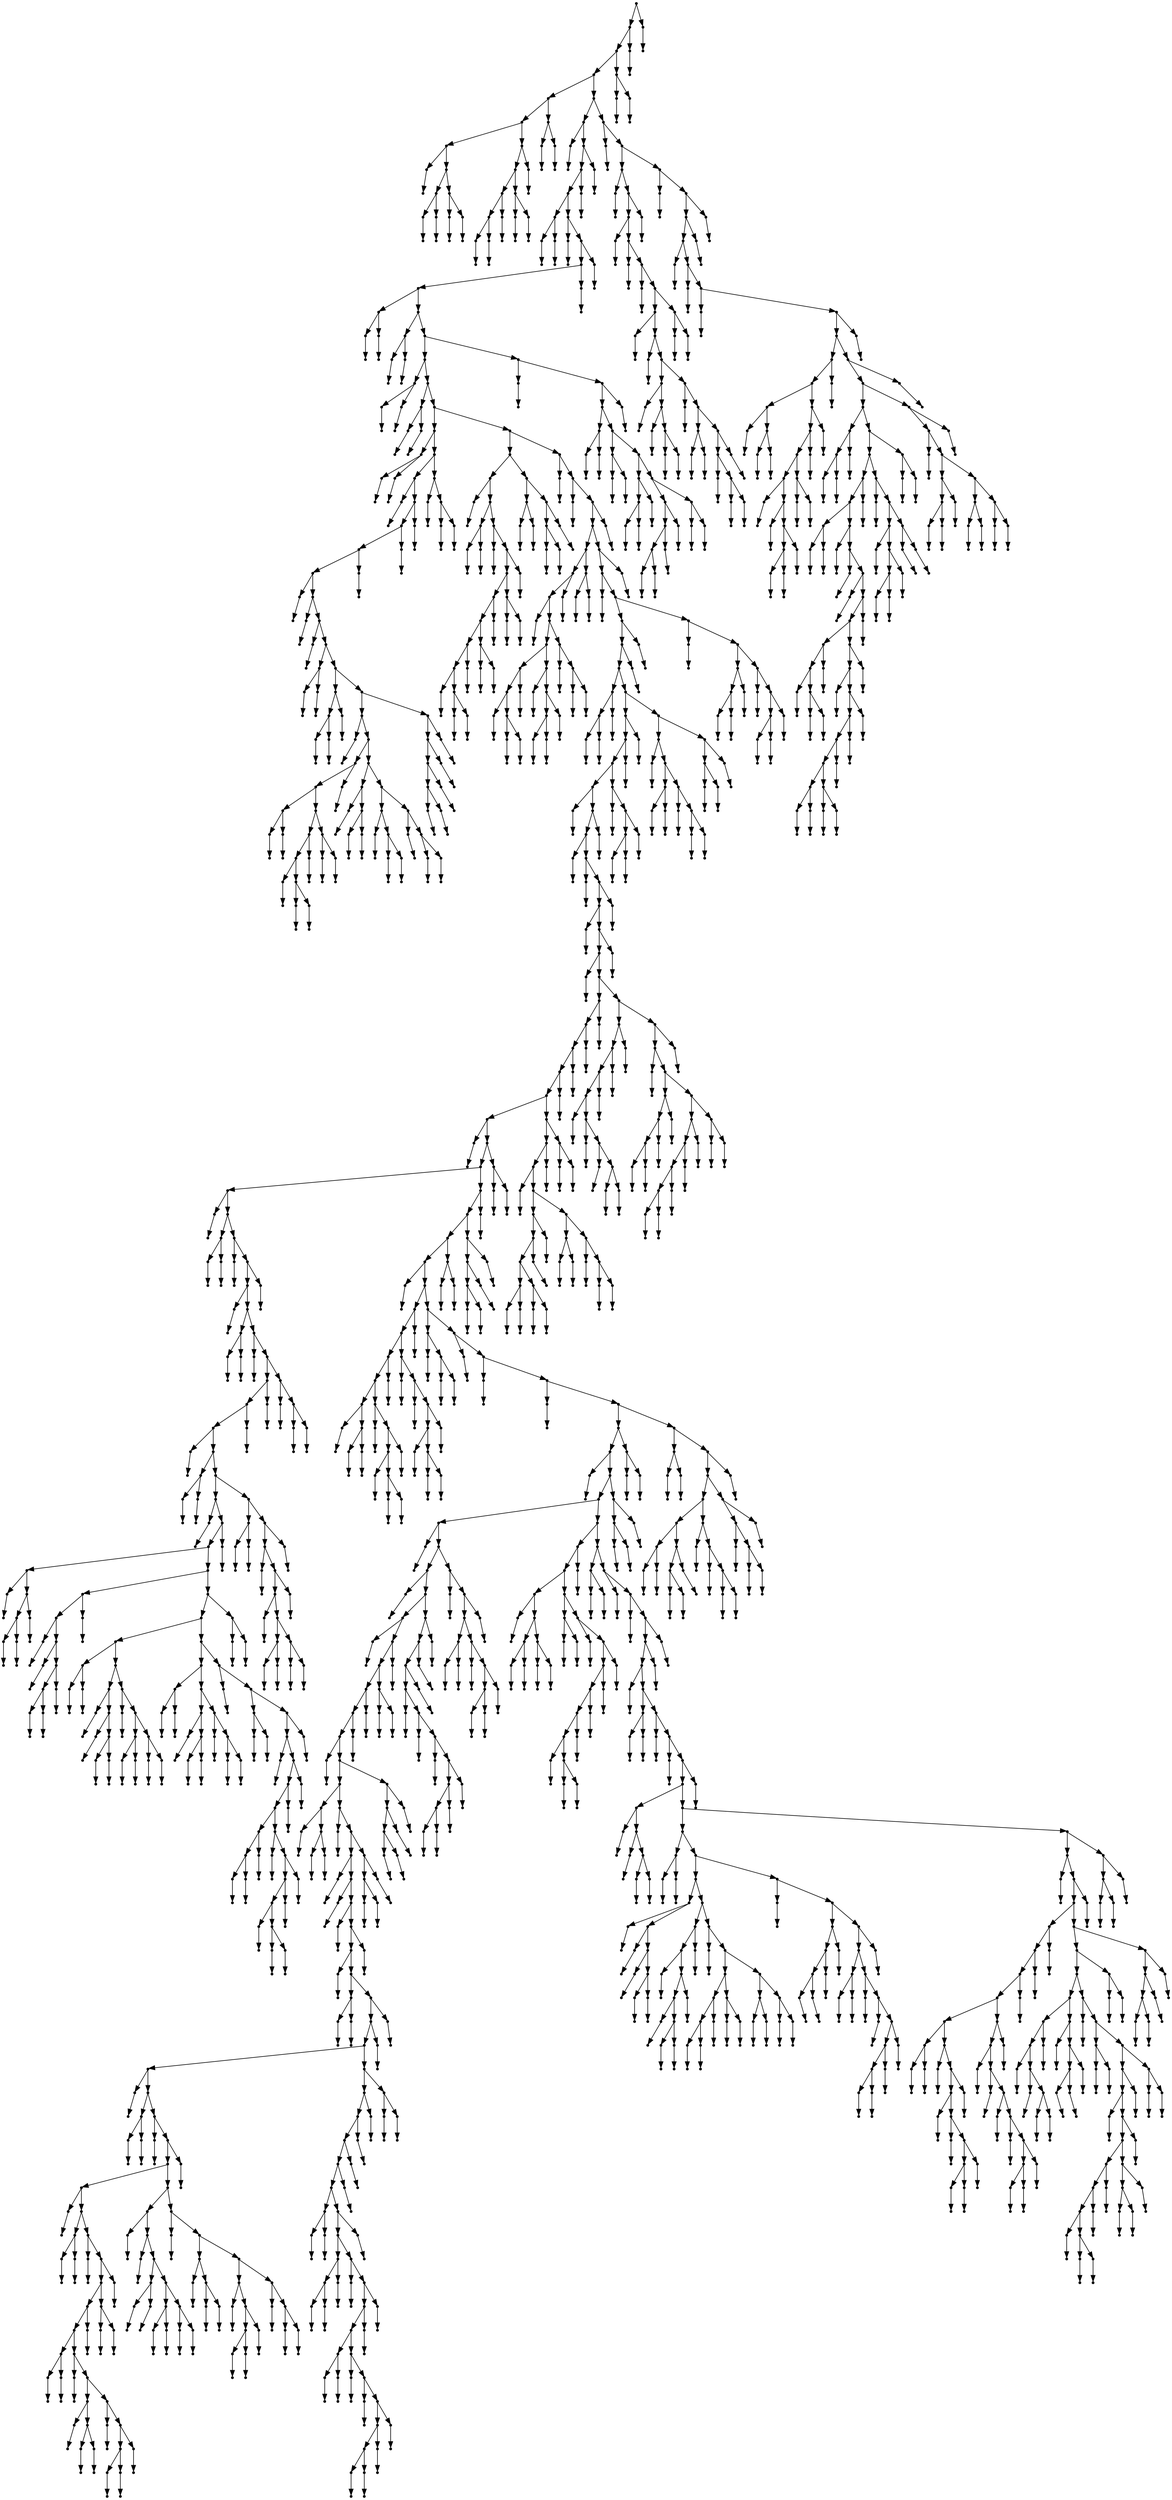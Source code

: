 digraph {
  1963 [shape=point];
  1960 [shape=point];
  1957 [shape=point];
  1951 [shape=point];
  37 [shape=point];
  31 [shape=point];
  13 [shape=point];
  1 [shape=point];
  0 [shape=point];
  12 [shape=point];
  6 [shape=point];
  3 [shape=point];
  2 [shape=point];
  5 [shape=point];
  4 [shape=point];
  11 [shape=point];
  8 [shape=point];
  7 [shape=point];
  10 [shape=point];
  9 [shape=point];
  30 [shape=point];
  27 [shape=point];
  21 [shape=point];
  18 [shape=point];
  15 [shape=point];
  14 [shape=point];
  17 [shape=point];
  16 [shape=point];
  20 [shape=point];
  19 [shape=point];
  26 [shape=point];
  23 [shape=point];
  22 [shape=point];
  25 [shape=point];
  24 [shape=point];
  29 [shape=point];
  28 [shape=point];
  36 [shape=point];
  33 [shape=point];
  32 [shape=point];
  35 [shape=point];
  34 [shape=point];
  1950 [shape=point];
  1701 [shape=point];
  39 [shape=point];
  38 [shape=point];
  1700 [shape=point];
  1697 [shape=point];
  1694 [shape=point];
  44 [shape=point];
  41 [shape=point];
  40 [shape=point];
  43 [shape=point];
  42 [shape=point];
  1693 [shape=point];
  46 [shape=point];
  45 [shape=point];
  1692 [shape=point];
  1689 [shape=point];
  1686 [shape=point];
  51 [shape=point];
  48 [shape=point];
  47 [shape=point];
  50 [shape=point];
  49 [shape=point];
  1685 [shape=point];
  56 [shape=point];
  53 [shape=point];
  52 [shape=point];
  55 [shape=point];
  54 [shape=point];
  1684 [shape=point];
  1639 [shape=point];
  61 [shape=point];
  58 [shape=point];
  57 [shape=point];
  60 [shape=point];
  59 [shape=point];
  1638 [shape=point];
  66 [shape=point];
  63 [shape=point];
  62 [shape=point];
  65 [shape=point];
  64 [shape=point];
  1637 [shape=point];
  188 [shape=point];
  71 [shape=point];
  68 [shape=point];
  67 [shape=point];
  70 [shape=point];
  69 [shape=point];
  187 [shape=point];
  178 [shape=point];
  73 [shape=point];
  72 [shape=point];
  177 [shape=point];
  174 [shape=point];
  171 [shape=point];
  168 [shape=point];
  75 [shape=point];
  74 [shape=point];
  167 [shape=point];
  77 [shape=point];
  76 [shape=point];
  166 [shape=point];
  79 [shape=point];
  78 [shape=point];
  165 [shape=point];
  84 [shape=point];
  81 [shape=point];
  80 [shape=point];
  83 [shape=point];
  82 [shape=point];
  164 [shape=point];
  92 [shape=point];
  89 [shape=point];
  86 [shape=point];
  85 [shape=point];
  88 [shape=point];
  87 [shape=point];
  91 [shape=point];
  90 [shape=point];
  163 [shape=point];
  148 [shape=point];
  94 [shape=point];
  93 [shape=point];
  147 [shape=point];
  120 [shape=point];
  117 [shape=point];
  99 [shape=point];
  96 [shape=point];
  95 [shape=point];
  98 [shape=point];
  97 [shape=point];
  116 [shape=point];
  110 [shape=point];
  107 [shape=point];
  101 [shape=point];
  100 [shape=point];
  106 [shape=point];
  103 [shape=point];
  102 [shape=point];
  105 [shape=point];
  104 [shape=point];
  109 [shape=point];
  108 [shape=point];
  115 [shape=point];
  112 [shape=point];
  111 [shape=point];
  114 [shape=point];
  113 [shape=point];
  119 [shape=point];
  118 [shape=point];
  146 [shape=point];
  128 [shape=point];
  122 [shape=point];
  121 [shape=point];
  127 [shape=point];
  124 [shape=point];
  123 [shape=point];
  126 [shape=point];
  125 [shape=point];
  145 [shape=point];
  136 [shape=point];
  130 [shape=point];
  129 [shape=point];
  135 [shape=point];
  132 [shape=point];
  131 [shape=point];
  134 [shape=point];
  133 [shape=point];
  144 [shape=point];
  138 [shape=point];
  137 [shape=point];
  143 [shape=point];
  140 [shape=point];
  139 [shape=point];
  142 [shape=point];
  141 [shape=point];
  162 [shape=point];
  159 [shape=point];
  156 [shape=point];
  153 [shape=point];
  150 [shape=point];
  149 [shape=point];
  152 [shape=point];
  151 [shape=point];
  155 [shape=point];
  154 [shape=point];
  158 [shape=point];
  157 [shape=point];
  161 [shape=point];
  160 [shape=point];
  170 [shape=point];
  169 [shape=point];
  173 [shape=point];
  172 [shape=point];
  176 [shape=point];
  175 [shape=point];
  186 [shape=point];
  180 [shape=point];
  179 [shape=point];
  185 [shape=point];
  182 [shape=point];
  181 [shape=point];
  184 [shape=point];
  183 [shape=point];
  1636 [shape=point];
  244 [shape=point];
  229 [shape=point];
  190 [shape=point];
  189 [shape=point];
  228 [shape=point];
  195 [shape=point];
  192 [shape=point];
  191 [shape=point];
  194 [shape=point];
  193 [shape=point];
  227 [shape=point];
  197 [shape=point];
  196 [shape=point];
  226 [shape=point];
  223 [shape=point];
  217 [shape=point];
  214 [shape=point];
  208 [shape=point];
  205 [shape=point];
  199 [shape=point];
  198 [shape=point];
  204 [shape=point];
  201 [shape=point];
  200 [shape=point];
  203 [shape=point];
  202 [shape=point];
  207 [shape=point];
  206 [shape=point];
  213 [shape=point];
  210 [shape=point];
  209 [shape=point];
  212 [shape=point];
  211 [shape=point];
  216 [shape=point];
  215 [shape=point];
  222 [shape=point];
  219 [shape=point];
  218 [shape=point];
  221 [shape=point];
  220 [shape=point];
  225 [shape=point];
  224 [shape=point];
  243 [shape=point];
  234 [shape=point];
  231 [shape=point];
  230 [shape=point];
  233 [shape=point];
  232 [shape=point];
  242 [shape=point];
  239 [shape=point];
  236 [shape=point];
  235 [shape=point];
  238 [shape=point];
  237 [shape=point];
  241 [shape=point];
  240 [shape=point];
  1635 [shape=point];
  246 [shape=point];
  245 [shape=point];
  1634 [shape=point];
  248 [shape=point];
  247 [shape=point];
  1633 [shape=point];
  1630 [shape=point];
  292 [shape=point];
  286 [shape=point];
  283 [shape=point];
  250 [shape=point];
  249 [shape=point];
  282 [shape=point];
  273 [shape=point];
  261 [shape=point];
  258 [shape=point];
  252 [shape=point];
  251 [shape=point];
  257 [shape=point];
  254 [shape=point];
  253 [shape=point];
  256 [shape=point];
  255 [shape=point];
  260 [shape=point];
  259 [shape=point];
  272 [shape=point];
  263 [shape=point];
  262 [shape=point];
  271 [shape=point];
  268 [shape=point];
  265 [shape=point];
  264 [shape=point];
  267 [shape=point];
  266 [shape=point];
  270 [shape=point];
  269 [shape=point];
  281 [shape=point];
  275 [shape=point];
  274 [shape=point];
  280 [shape=point];
  277 [shape=point];
  276 [shape=point];
  279 [shape=point];
  278 [shape=point];
  285 [shape=point];
  284 [shape=point];
  291 [shape=point];
  288 [shape=point];
  287 [shape=point];
  290 [shape=point];
  289 [shape=point];
  1629 [shape=point];
  1626 [shape=point];
  294 [shape=point];
  293 [shape=point];
  1625 [shape=point];
  1601 [shape=point];
  1598 [shape=point];
  1595 [shape=point];
  302 [shape=point];
  299 [shape=point];
  296 [shape=point];
  295 [shape=point];
  298 [shape=point];
  297 [shape=point];
  301 [shape=point];
  300 [shape=point];
  1594 [shape=point];
  1567 [shape=point];
  1564 [shape=point];
  1561 [shape=point];
  1549 [shape=point];
  304 [shape=point];
  303 [shape=point];
  1548 [shape=point];
  1545 [shape=point];
  306 [shape=point];
  305 [shape=point];
  1544 [shape=point];
  308 [shape=point];
  307 [shape=point];
  1543 [shape=point];
  1540 [shape=point];
  310 [shape=point];
  309 [shape=point];
  1539 [shape=point];
  1536 [shape=point];
  312 [shape=point];
  311 [shape=point];
  1535 [shape=point];
  1472 [shape=point];
  1469 [shape=point];
  1466 [shape=point];
  1463 [shape=point];
  1460 [shape=point];
  1415 [shape=point];
  314 [shape=point];
  313 [shape=point];
  1414 [shape=point];
  1408 [shape=point];
  541 [shape=point];
  316 [shape=point];
  315 [shape=point];
  540 [shape=point];
  321 [shape=point];
  318 [shape=point];
  317 [shape=point];
  320 [shape=point];
  319 [shape=point];
  539 [shape=point];
  323 [shape=point];
  322 [shape=point];
  538 [shape=point];
  535 [shape=point];
  325 [shape=point];
  324 [shape=point];
  534 [shape=point];
  330 [shape=point];
  327 [shape=point];
  326 [shape=point];
  329 [shape=point];
  328 [shape=point];
  533 [shape=point];
  332 [shape=point];
  331 [shape=point];
  532 [shape=point];
  523 [shape=point];
  520 [shape=point];
  517 [shape=point];
  334 [shape=point];
  333 [shape=point];
  516 [shape=point];
  339 [shape=point];
  336 [shape=point];
  335 [shape=point];
  338 [shape=point];
  337 [shape=point];
  515 [shape=point];
  485 [shape=point];
  341 [shape=point];
  340 [shape=point];
  484 [shape=point];
  481 [shape=point];
  352 [shape=point];
  343 [shape=point];
  342 [shape=point];
  351 [shape=point];
  348 [shape=point];
  345 [shape=point];
  344 [shape=point];
  347 [shape=point];
  346 [shape=point];
  350 [shape=point];
  349 [shape=point];
  480 [shape=point];
  369 [shape=point];
  366 [shape=point];
  354 [shape=point];
  353 [shape=point];
  365 [shape=point];
  356 [shape=point];
  355 [shape=point];
  364 [shape=point];
  361 [shape=point];
  358 [shape=point];
  357 [shape=point];
  360 [shape=point];
  359 [shape=point];
  363 [shape=point];
  362 [shape=point];
  368 [shape=point];
  367 [shape=point];
  479 [shape=point];
  473 [shape=point];
  401 [shape=point];
  374 [shape=point];
  371 [shape=point];
  370 [shape=point];
  373 [shape=point];
  372 [shape=point];
  400 [shape=point];
  385 [shape=point];
  376 [shape=point];
  375 [shape=point];
  384 [shape=point];
  378 [shape=point];
  377 [shape=point];
  383 [shape=point];
  380 [shape=point];
  379 [shape=point];
  382 [shape=point];
  381 [shape=point];
  399 [shape=point];
  387 [shape=point];
  386 [shape=point];
  398 [shape=point];
  392 [shape=point];
  389 [shape=point];
  388 [shape=point];
  391 [shape=point];
  390 [shape=point];
  397 [shape=point];
  394 [shape=point];
  393 [shape=point];
  396 [shape=point];
  395 [shape=point];
  472 [shape=point];
  424 [shape=point];
  406 [shape=point];
  403 [shape=point];
  402 [shape=point];
  405 [shape=point];
  404 [shape=point];
  423 [shape=point];
  414 [shape=point];
  408 [shape=point];
  407 [shape=point];
  413 [shape=point];
  410 [shape=point];
  409 [shape=point];
  412 [shape=point];
  411 [shape=point];
  422 [shape=point];
  416 [shape=point];
  415 [shape=point];
  421 [shape=point];
  418 [shape=point];
  417 [shape=point];
  420 [shape=point];
  419 [shape=point];
  471 [shape=point];
  426 [shape=point];
  425 [shape=point];
  470 [shape=point];
  431 [shape=point];
  428 [shape=point];
  427 [shape=point];
  430 [shape=point];
  429 [shape=point];
  469 [shape=point];
  466 [shape=point];
  433 [shape=point];
  432 [shape=point];
  465 [shape=point];
  462 [shape=point];
  459 [shape=point];
  441 [shape=point];
  438 [shape=point];
  435 [shape=point];
  434 [shape=point];
  437 [shape=point];
  436 [shape=point];
  440 [shape=point];
  439 [shape=point];
  458 [shape=point];
  443 [shape=point];
  442 [shape=point];
  457 [shape=point];
  454 [shape=point];
  451 [shape=point];
  445 [shape=point];
  444 [shape=point];
  450 [shape=point];
  447 [shape=point];
  446 [shape=point];
  449 [shape=point];
  448 [shape=point];
  453 [shape=point];
  452 [shape=point];
  456 [shape=point];
  455 [shape=point];
  461 [shape=point];
  460 [shape=point];
  464 [shape=point];
  463 [shape=point];
  468 [shape=point];
  467 [shape=point];
  478 [shape=point];
  475 [shape=point];
  474 [shape=point];
  477 [shape=point];
  476 [shape=point];
  483 [shape=point];
  482 [shape=point];
  514 [shape=point];
  490 [shape=point];
  487 [shape=point];
  486 [shape=point];
  489 [shape=point];
  488 [shape=point];
  513 [shape=point];
  510 [shape=point];
  492 [shape=point];
  491 [shape=point];
  509 [shape=point];
  506 [shape=point];
  494 [shape=point];
  493 [shape=point];
  505 [shape=point];
  499 [shape=point];
  496 [shape=point];
  495 [shape=point];
  498 [shape=point];
  497 [shape=point];
  504 [shape=point];
  501 [shape=point];
  500 [shape=point];
  503 [shape=point];
  502 [shape=point];
  508 [shape=point];
  507 [shape=point];
  512 [shape=point];
  511 [shape=point];
  519 [shape=point];
  518 [shape=point];
  522 [shape=point];
  521 [shape=point];
  531 [shape=point];
  525 [shape=point];
  524 [shape=point];
  530 [shape=point];
  527 [shape=point];
  526 [shape=point];
  529 [shape=point];
  528 [shape=point];
  537 [shape=point];
  536 [shape=point];
  1407 [shape=point];
  1404 [shape=point];
  1392 [shape=point];
  1386 [shape=point];
  543 [shape=point];
  542 [shape=point];
  1385 [shape=point];
  590 [shape=point];
  587 [shape=point];
  569 [shape=point];
  566 [shape=point];
  551 [shape=point];
  545 [shape=point];
  544 [shape=point];
  550 [shape=point];
  547 [shape=point];
  546 [shape=point];
  549 [shape=point];
  548 [shape=point];
  565 [shape=point];
  553 [shape=point];
  552 [shape=point];
  564 [shape=point];
  561 [shape=point];
  555 [shape=point];
  554 [shape=point];
  560 [shape=point];
  557 [shape=point];
  556 [shape=point];
  559 [shape=point];
  558 [shape=point];
  563 [shape=point];
  562 [shape=point];
  568 [shape=point];
  567 [shape=point];
  586 [shape=point];
  571 [shape=point];
  570 [shape=point];
  585 [shape=point];
  573 [shape=point];
  572 [shape=point];
  584 [shape=point];
  581 [shape=point];
  575 [shape=point];
  574 [shape=point];
  580 [shape=point];
  577 [shape=point];
  576 [shape=point];
  579 [shape=point];
  578 [shape=point];
  583 [shape=point];
  582 [shape=point];
  589 [shape=point];
  588 [shape=point];
  1384 [shape=point];
  598 [shape=point];
  592 [shape=point];
  591 [shape=point];
  597 [shape=point];
  594 [shape=point];
  593 [shape=point];
  596 [shape=point];
  595 [shape=point];
  1383 [shape=point];
  600 [shape=point];
  599 [shape=point];
  1382 [shape=point];
  602 [shape=point];
  601 [shape=point];
  1381 [shape=point];
  604 [shape=point];
  603 [shape=point];
  1380 [shape=point];
  1332 [shape=point];
  1326 [shape=point];
  606 [shape=point];
  605 [shape=point];
  1325 [shape=point];
  1316 [shape=point];
  941 [shape=point];
  608 [shape=point];
  607 [shape=point];
  940 [shape=point];
  916 [shape=point];
  610 [shape=point];
  609 [shape=point];
  915 [shape=point];
  885 [shape=point];
  612 [shape=point];
  611 [shape=point];
  884 [shape=point];
  881 [shape=point];
  875 [shape=point];
  872 [shape=point];
  869 [shape=point];
  614 [shape=point];
  613 [shape=point];
  868 [shape=point];
  856 [shape=point];
  622 [shape=point];
  616 [shape=point];
  615 [shape=point];
  621 [shape=point];
  618 [shape=point];
  617 [shape=point];
  620 [shape=point];
  619 [shape=point];
  855 [shape=point];
  624 [shape=point];
  623 [shape=point];
  854 [shape=point];
  845 [shape=point];
  626 [shape=point];
  625 [shape=point];
  844 [shape=point];
  628 [shape=point];
  627 [shape=point];
  843 [shape=point];
  630 [shape=point];
  629 [shape=point];
  842 [shape=point];
  839 [shape=point];
  632 [shape=point];
  631 [shape=point];
  838 [shape=point];
  637 [shape=point];
  634 [shape=point];
  633 [shape=point];
  636 [shape=point];
  635 [shape=point];
  837 [shape=point];
  834 [shape=point];
  831 [shape=point];
  762 [shape=point];
  639 [shape=point];
  638 [shape=point];
  761 [shape=point];
  644 [shape=point];
  641 [shape=point];
  640 [shape=point];
  643 [shape=point];
  642 [shape=point];
  760 [shape=point];
  646 [shape=point];
  645 [shape=point];
  759 [shape=point];
  756 [shape=point];
  699 [shape=point];
  648 [shape=point];
  647 [shape=point];
  698 [shape=point];
  653 [shape=point];
  650 [shape=point];
  649 [shape=point];
  652 [shape=point];
  651 [shape=point];
  697 [shape=point];
  655 [shape=point];
  654 [shape=point];
  696 [shape=point];
  693 [shape=point];
  687 [shape=point];
  684 [shape=point];
  660 [shape=point];
  657 [shape=point];
  656 [shape=point];
  659 [shape=point];
  658 [shape=point];
  683 [shape=point];
  662 [shape=point];
  661 [shape=point];
  682 [shape=point];
  670 [shape=point];
  664 [shape=point];
  663 [shape=point];
  669 [shape=point];
  666 [shape=point];
  665 [shape=point];
  668 [shape=point];
  667 [shape=point];
  681 [shape=point];
  672 [shape=point];
  671 [shape=point];
  680 [shape=point];
  677 [shape=point];
  674 [shape=point];
  673 [shape=point];
  676 [shape=point];
  675 [shape=point];
  679 [shape=point];
  678 [shape=point];
  686 [shape=point];
  685 [shape=point];
  692 [shape=point];
  689 [shape=point];
  688 [shape=point];
  691 [shape=point];
  690 [shape=point];
  695 [shape=point];
  694 [shape=point];
  755 [shape=point];
  722 [shape=point];
  701 [shape=point];
  700 [shape=point];
  721 [shape=point];
  703 [shape=point];
  702 [shape=point];
  720 [shape=point];
  708 [shape=point];
  705 [shape=point];
  704 [shape=point];
  707 [shape=point];
  706 [shape=point];
  719 [shape=point];
  713 [shape=point];
  710 [shape=point];
  709 [shape=point];
  712 [shape=point];
  711 [shape=point];
  718 [shape=point];
  715 [shape=point];
  714 [shape=point];
  717 [shape=point];
  716 [shape=point];
  754 [shape=point];
  724 [shape=point];
  723 [shape=point];
  753 [shape=point];
  732 [shape=point];
  726 [shape=point];
  725 [shape=point];
  731 [shape=point];
  728 [shape=point];
  727 [shape=point];
  730 [shape=point];
  729 [shape=point];
  752 [shape=point];
  743 [shape=point];
  734 [shape=point];
  733 [shape=point];
  742 [shape=point];
  739 [shape=point];
  736 [shape=point];
  735 [shape=point];
  738 [shape=point];
  737 [shape=point];
  741 [shape=point];
  740 [shape=point];
  751 [shape=point];
  745 [shape=point];
  744 [shape=point];
  750 [shape=point];
  747 [shape=point];
  746 [shape=point];
  749 [shape=point];
  748 [shape=point];
  758 [shape=point];
  757 [shape=point];
  830 [shape=point];
  824 [shape=point];
  821 [shape=point];
  818 [shape=point];
  815 [shape=point];
  812 [shape=point];
  767 [shape=point];
  764 [shape=point];
  763 [shape=point];
  766 [shape=point];
  765 [shape=point];
  811 [shape=point];
  808 [shape=point];
  775 [shape=point];
  772 [shape=point];
  769 [shape=point];
  768 [shape=point];
  771 [shape=point];
  770 [shape=point];
  774 [shape=point];
  773 [shape=point];
  807 [shape=point];
  777 [shape=point];
  776 [shape=point];
  806 [shape=point];
  803 [shape=point];
  800 [shape=point];
  782 [shape=point];
  779 [shape=point];
  778 [shape=point];
  781 [shape=point];
  780 [shape=point];
  799 [shape=point];
  784 [shape=point];
  783 [shape=point];
  798 [shape=point];
  786 [shape=point];
  785 [shape=point];
  797 [shape=point];
  794 [shape=point];
  791 [shape=point];
  788 [shape=point];
  787 [shape=point];
  790 [shape=point];
  789 [shape=point];
  793 [shape=point];
  792 [shape=point];
  796 [shape=point];
  795 [shape=point];
  802 [shape=point];
  801 [shape=point];
  805 [shape=point];
  804 [shape=point];
  810 [shape=point];
  809 [shape=point];
  814 [shape=point];
  813 [shape=point];
  817 [shape=point];
  816 [shape=point];
  820 [shape=point];
  819 [shape=point];
  823 [shape=point];
  822 [shape=point];
  829 [shape=point];
  826 [shape=point];
  825 [shape=point];
  828 [shape=point];
  827 [shape=point];
  833 [shape=point];
  832 [shape=point];
  836 [shape=point];
  835 [shape=point];
  841 [shape=point];
  840 [shape=point];
  853 [shape=point];
  850 [shape=point];
  847 [shape=point];
  846 [shape=point];
  849 [shape=point];
  848 [shape=point];
  852 [shape=point];
  851 [shape=point];
  867 [shape=point];
  864 [shape=point];
  861 [shape=point];
  858 [shape=point];
  857 [shape=point];
  860 [shape=point];
  859 [shape=point];
  863 [shape=point];
  862 [shape=point];
  866 [shape=point];
  865 [shape=point];
  871 [shape=point];
  870 [shape=point];
  874 [shape=point];
  873 [shape=point];
  880 [shape=point];
  877 [shape=point];
  876 [shape=point];
  879 [shape=point];
  878 [shape=point];
  883 [shape=point];
  882 [shape=point];
  914 [shape=point];
  911 [shape=point];
  908 [shape=point];
  905 [shape=point];
  887 [shape=point];
  886 [shape=point];
  904 [shape=point];
  889 [shape=point];
  888 [shape=point];
  903 [shape=point];
  891 [shape=point];
  890 [shape=point];
  902 [shape=point];
  899 [shape=point];
  896 [shape=point];
  893 [shape=point];
  892 [shape=point];
  895 [shape=point];
  894 [shape=point];
  898 [shape=point];
  897 [shape=point];
  901 [shape=point];
  900 [shape=point];
  907 [shape=point];
  906 [shape=point];
  910 [shape=point];
  909 [shape=point];
  913 [shape=point];
  912 [shape=point];
  939 [shape=point];
  918 [shape=point];
  917 [shape=point];
  938 [shape=point];
  935 [shape=point];
  923 [shape=point];
  920 [shape=point];
  919 [shape=point];
  922 [shape=point];
  921 [shape=point];
  934 [shape=point];
  925 [shape=point];
  924 [shape=point];
  933 [shape=point];
  930 [shape=point];
  927 [shape=point];
  926 [shape=point];
  929 [shape=point];
  928 [shape=point];
  932 [shape=point];
  931 [shape=point];
  937 [shape=point];
  936 [shape=point];
  1315 [shape=point];
  988 [shape=point];
  985 [shape=point];
  955 [shape=point];
  943 [shape=point];
  942 [shape=point];
  954 [shape=point];
  948 [shape=point];
  945 [shape=point];
  944 [shape=point];
  947 [shape=point];
  946 [shape=point];
  953 [shape=point];
  950 [shape=point];
  949 [shape=point];
  952 [shape=point];
  951 [shape=point];
  984 [shape=point];
  960 [shape=point];
  957 [shape=point];
  956 [shape=point];
  959 [shape=point];
  958 [shape=point];
  983 [shape=point];
  962 [shape=point];
  961 [shape=point];
  982 [shape=point];
  979 [shape=point];
  976 [shape=point];
  973 [shape=point];
  970 [shape=point];
  964 [shape=point];
  963 [shape=point];
  969 [shape=point];
  966 [shape=point];
  965 [shape=point];
  968 [shape=point];
  967 [shape=point];
  972 [shape=point];
  971 [shape=point];
  975 [shape=point];
  974 [shape=point];
  978 [shape=point];
  977 [shape=point];
  981 [shape=point];
  980 [shape=point];
  987 [shape=point];
  986 [shape=point];
  1314 [shape=point];
  993 [shape=point];
  990 [shape=point];
  989 [shape=point];
  992 [shape=point];
  991 [shape=point];
  1313 [shape=point];
  995 [shape=point];
  994 [shape=point];
  1312 [shape=point];
  997 [shape=point];
  996 [shape=point];
  1311 [shape=point];
  1308 [shape=point];
  1305 [shape=point];
  999 [shape=point];
  998 [shape=point];
  1304 [shape=point];
  1004 [shape=point];
  1001 [shape=point];
  1000 [shape=point];
  1003 [shape=point];
  1002 [shape=point];
  1303 [shape=point];
  1006 [shape=point];
  1005 [shape=point];
  1302 [shape=point];
  1008 [shape=point];
  1007 [shape=point];
  1301 [shape=point];
  1298 [shape=point];
  1019 [shape=point];
  1010 [shape=point];
  1009 [shape=point];
  1018 [shape=point];
  1012 [shape=point];
  1011 [shape=point];
  1017 [shape=point];
  1014 [shape=point];
  1013 [shape=point];
  1016 [shape=point];
  1015 [shape=point];
  1297 [shape=point];
  1129 [shape=point];
  1024 [shape=point];
  1021 [shape=point];
  1020 [shape=point];
  1023 [shape=point];
  1022 [shape=point];
  1128 [shape=point];
  1086 [shape=point];
  1038 [shape=point];
  1026 [shape=point];
  1025 [shape=point];
  1037 [shape=point];
  1028 [shape=point];
  1027 [shape=point];
  1036 [shape=point];
  1030 [shape=point];
  1029 [shape=point];
  1035 [shape=point];
  1032 [shape=point];
  1031 [shape=point];
  1034 [shape=point];
  1033 [shape=point];
  1085 [shape=point];
  1055 [shape=point];
  1052 [shape=point];
  1040 [shape=point];
  1039 [shape=point];
  1051 [shape=point];
  1048 [shape=point];
  1042 [shape=point];
  1041 [shape=point];
  1047 [shape=point];
  1044 [shape=point];
  1043 [shape=point];
  1046 [shape=point];
  1045 [shape=point];
  1050 [shape=point];
  1049 [shape=point];
  1054 [shape=point];
  1053 [shape=point];
  1084 [shape=point];
  1057 [shape=point];
  1056 [shape=point];
  1083 [shape=point];
  1071 [shape=point];
  1065 [shape=point];
  1062 [shape=point];
  1059 [shape=point];
  1058 [shape=point];
  1061 [shape=point];
  1060 [shape=point];
  1064 [shape=point];
  1063 [shape=point];
  1070 [shape=point];
  1067 [shape=point];
  1066 [shape=point];
  1069 [shape=point];
  1068 [shape=point];
  1082 [shape=point];
  1076 [shape=point];
  1073 [shape=point];
  1072 [shape=point];
  1075 [shape=point];
  1074 [shape=point];
  1081 [shape=point];
  1078 [shape=point];
  1077 [shape=point];
  1080 [shape=point];
  1079 [shape=point];
  1127 [shape=point];
  1088 [shape=point];
  1087 [shape=point];
  1126 [shape=point];
  1099 [shape=point];
  1096 [shape=point];
  1093 [shape=point];
  1090 [shape=point];
  1089 [shape=point];
  1092 [shape=point];
  1091 [shape=point];
  1095 [shape=point];
  1094 [shape=point];
  1098 [shape=point];
  1097 [shape=point];
  1125 [shape=point];
  1122 [shape=point];
  1104 [shape=point];
  1101 [shape=point];
  1100 [shape=point];
  1103 [shape=point];
  1102 [shape=point];
  1121 [shape=point];
  1106 [shape=point];
  1105 [shape=point];
  1120 [shape=point];
  1108 [shape=point];
  1107 [shape=point];
  1119 [shape=point];
  1116 [shape=point];
  1113 [shape=point];
  1110 [shape=point];
  1109 [shape=point];
  1112 [shape=point];
  1111 [shape=point];
  1115 [shape=point];
  1114 [shape=point];
  1118 [shape=point];
  1117 [shape=point];
  1124 [shape=point];
  1123 [shape=point];
  1296 [shape=point];
  1287 [shape=point];
  1131 [shape=point];
  1130 [shape=point];
  1286 [shape=point];
  1283 [shape=point];
  1190 [shape=point];
  1187 [shape=point];
  1184 [shape=point];
  1181 [shape=point];
  1157 [shape=point];
  1136 [shape=point];
  1133 [shape=point];
  1132 [shape=point];
  1135 [shape=point];
  1134 [shape=point];
  1156 [shape=point];
  1138 [shape=point];
  1137 [shape=point];
  1155 [shape=point];
  1152 [shape=point];
  1140 [shape=point];
  1139 [shape=point];
  1151 [shape=point];
  1142 [shape=point];
  1141 [shape=point];
  1150 [shape=point];
  1147 [shape=point];
  1144 [shape=point];
  1143 [shape=point];
  1146 [shape=point];
  1145 [shape=point];
  1149 [shape=point];
  1148 [shape=point];
  1154 [shape=point];
  1153 [shape=point];
  1180 [shape=point];
  1177 [shape=point];
  1159 [shape=point];
  1158 [shape=point];
  1176 [shape=point];
  1161 [shape=point];
  1160 [shape=point];
  1175 [shape=point];
  1163 [shape=point];
  1162 [shape=point];
  1174 [shape=point];
  1165 [shape=point];
  1164 [shape=point];
  1173 [shape=point];
  1170 [shape=point];
  1167 [shape=point];
  1166 [shape=point];
  1169 [shape=point];
  1168 [shape=point];
  1172 [shape=point];
  1171 [shape=point];
  1179 [shape=point];
  1178 [shape=point];
  1183 [shape=point];
  1182 [shape=point];
  1186 [shape=point];
  1185 [shape=point];
  1189 [shape=point];
  1188 [shape=point];
  1282 [shape=point];
  1270 [shape=point];
  1264 [shape=point];
  1216 [shape=point];
  1204 [shape=point];
  1201 [shape=point];
  1192 [shape=point];
  1191 [shape=point];
  1200 [shape=point];
  1194 [shape=point];
  1193 [shape=point];
  1199 [shape=point];
  1196 [shape=point];
  1195 [shape=point];
  1198 [shape=point];
  1197 [shape=point];
  1203 [shape=point];
  1202 [shape=point];
  1215 [shape=point];
  1206 [shape=point];
  1205 [shape=point];
  1214 [shape=point];
  1211 [shape=point];
  1208 [shape=point];
  1207 [shape=point];
  1210 [shape=point];
  1209 [shape=point];
  1213 [shape=point];
  1212 [shape=point];
  1263 [shape=point];
  1218 [shape=point];
  1217 [shape=point];
  1262 [shape=point];
  1223 [shape=point];
  1220 [shape=point];
  1219 [shape=point];
  1222 [shape=point];
  1221 [shape=point];
  1261 [shape=point];
  1255 [shape=point];
  1252 [shape=point];
  1225 [shape=point];
  1224 [shape=point];
  1251 [shape=point];
  1248 [shape=point];
  1239 [shape=point];
  1236 [shape=point];
  1233 [shape=point];
  1227 [shape=point];
  1226 [shape=point];
  1232 [shape=point];
  1229 [shape=point];
  1228 [shape=point];
  1231 [shape=point];
  1230 [shape=point];
  1235 [shape=point];
  1234 [shape=point];
  1238 [shape=point];
  1237 [shape=point];
  1247 [shape=point];
  1244 [shape=point];
  1241 [shape=point];
  1240 [shape=point];
  1243 [shape=point];
  1242 [shape=point];
  1246 [shape=point];
  1245 [shape=point];
  1250 [shape=point];
  1249 [shape=point];
  1254 [shape=point];
  1253 [shape=point];
  1260 [shape=point];
  1257 [shape=point];
  1256 [shape=point];
  1259 [shape=point];
  1258 [shape=point];
  1269 [shape=point];
  1266 [shape=point];
  1265 [shape=point];
  1268 [shape=point];
  1267 [shape=point];
  1281 [shape=point];
  1278 [shape=point];
  1275 [shape=point];
  1272 [shape=point];
  1271 [shape=point];
  1274 [shape=point];
  1273 [shape=point];
  1277 [shape=point];
  1276 [shape=point];
  1280 [shape=point];
  1279 [shape=point];
  1285 [shape=point];
  1284 [shape=point];
  1295 [shape=point];
  1292 [shape=point];
  1289 [shape=point];
  1288 [shape=point];
  1291 [shape=point];
  1290 [shape=point];
  1294 [shape=point];
  1293 [shape=point];
  1300 [shape=point];
  1299 [shape=point];
  1307 [shape=point];
  1306 [shape=point];
  1310 [shape=point];
  1309 [shape=point];
  1324 [shape=point];
  1321 [shape=point];
  1318 [shape=point];
  1317 [shape=point];
  1320 [shape=point];
  1319 [shape=point];
  1323 [shape=point];
  1322 [shape=point];
  1331 [shape=point];
  1328 [shape=point];
  1327 [shape=point];
  1330 [shape=point];
  1329 [shape=point];
  1379 [shape=point];
  1337 [shape=point];
  1334 [shape=point];
  1333 [shape=point];
  1336 [shape=point];
  1335 [shape=point];
  1378 [shape=point];
  1375 [shape=point];
  1363 [shape=point];
  1351 [shape=point];
  1342 [shape=point];
  1339 [shape=point];
  1338 [shape=point];
  1341 [shape=point];
  1340 [shape=point];
  1350 [shape=point];
  1347 [shape=point];
  1344 [shape=point];
  1343 [shape=point];
  1346 [shape=point];
  1345 [shape=point];
  1349 [shape=point];
  1348 [shape=point];
  1362 [shape=point];
  1353 [shape=point];
  1352 [shape=point];
  1361 [shape=point];
  1355 [shape=point];
  1354 [shape=point];
  1360 [shape=point];
  1357 [shape=point];
  1356 [shape=point];
  1359 [shape=point];
  1358 [shape=point];
  1374 [shape=point];
  1371 [shape=point];
  1365 [shape=point];
  1364 [shape=point];
  1370 [shape=point];
  1367 [shape=point];
  1366 [shape=point];
  1369 [shape=point];
  1368 [shape=point];
  1373 [shape=point];
  1372 [shape=point];
  1377 [shape=point];
  1376 [shape=point];
  1391 [shape=point];
  1388 [shape=point];
  1387 [shape=point];
  1390 [shape=point];
  1389 [shape=point];
  1403 [shape=point];
  1400 [shape=point];
  1397 [shape=point];
  1394 [shape=point];
  1393 [shape=point];
  1396 [shape=point];
  1395 [shape=point];
  1399 [shape=point];
  1398 [shape=point];
  1402 [shape=point];
  1401 [shape=point];
  1406 [shape=point];
  1405 [shape=point];
  1413 [shape=point];
  1410 [shape=point];
  1409 [shape=point];
  1412 [shape=point];
  1411 [shape=point];
  1459 [shape=point];
  1453 [shape=point];
  1450 [shape=point];
  1417 [shape=point];
  1416 [shape=point];
  1449 [shape=point];
  1434 [shape=point];
  1431 [shape=point];
  1428 [shape=point];
  1422 [shape=point];
  1419 [shape=point];
  1418 [shape=point];
  1421 [shape=point];
  1420 [shape=point];
  1427 [shape=point];
  1424 [shape=point];
  1423 [shape=point];
  1426 [shape=point];
  1425 [shape=point];
  1430 [shape=point];
  1429 [shape=point];
  1433 [shape=point];
  1432 [shape=point];
  1448 [shape=point];
  1439 [shape=point];
  1436 [shape=point];
  1435 [shape=point];
  1438 [shape=point];
  1437 [shape=point];
  1447 [shape=point];
  1441 [shape=point];
  1440 [shape=point];
  1446 [shape=point];
  1443 [shape=point];
  1442 [shape=point];
  1445 [shape=point];
  1444 [shape=point];
  1452 [shape=point];
  1451 [shape=point];
  1458 [shape=point];
  1455 [shape=point];
  1454 [shape=point];
  1457 [shape=point];
  1456 [shape=point];
  1462 [shape=point];
  1461 [shape=point];
  1465 [shape=point];
  1464 [shape=point];
  1468 [shape=point];
  1467 [shape=point];
  1471 [shape=point];
  1470 [shape=point];
  1534 [shape=point];
  1495 [shape=point];
  1492 [shape=point];
  1489 [shape=point];
  1486 [shape=point];
  1474 [shape=point];
  1473 [shape=point];
  1485 [shape=point];
  1476 [shape=point];
  1475 [shape=point];
  1484 [shape=point];
  1478 [shape=point];
  1477 [shape=point];
  1483 [shape=point];
  1480 [shape=point];
  1479 [shape=point];
  1482 [shape=point];
  1481 [shape=point];
  1488 [shape=point];
  1487 [shape=point];
  1491 [shape=point];
  1490 [shape=point];
  1494 [shape=point];
  1493 [shape=point];
  1533 [shape=point];
  1530 [shape=point];
  1497 [shape=point];
  1496 [shape=point];
  1529 [shape=point];
  1508 [shape=point];
  1505 [shape=point];
  1502 [shape=point];
  1499 [shape=point];
  1498 [shape=point];
  1501 [shape=point];
  1500 [shape=point];
  1504 [shape=point];
  1503 [shape=point];
  1507 [shape=point];
  1506 [shape=point];
  1528 [shape=point];
  1522 [shape=point];
  1519 [shape=point];
  1516 [shape=point];
  1513 [shape=point];
  1510 [shape=point];
  1509 [shape=point];
  1512 [shape=point];
  1511 [shape=point];
  1515 [shape=point];
  1514 [shape=point];
  1518 [shape=point];
  1517 [shape=point];
  1521 [shape=point];
  1520 [shape=point];
  1527 [shape=point];
  1524 [shape=point];
  1523 [shape=point];
  1526 [shape=point];
  1525 [shape=point];
  1532 [shape=point];
  1531 [shape=point];
  1538 [shape=point];
  1537 [shape=point];
  1542 [shape=point];
  1541 [shape=point];
  1547 [shape=point];
  1546 [shape=point];
  1560 [shape=point];
  1551 [shape=point];
  1550 [shape=point];
  1559 [shape=point];
  1556 [shape=point];
  1553 [shape=point];
  1552 [shape=point];
  1555 [shape=point];
  1554 [shape=point];
  1558 [shape=point];
  1557 [shape=point];
  1563 [shape=point];
  1562 [shape=point];
  1566 [shape=point];
  1565 [shape=point];
  1593 [shape=point];
  1584 [shape=point];
  1569 [shape=point];
  1568 [shape=point];
  1583 [shape=point];
  1574 [shape=point];
  1571 [shape=point];
  1570 [shape=point];
  1573 [shape=point];
  1572 [shape=point];
  1582 [shape=point];
  1576 [shape=point];
  1575 [shape=point];
  1581 [shape=point];
  1578 [shape=point];
  1577 [shape=point];
  1580 [shape=point];
  1579 [shape=point];
  1592 [shape=point];
  1589 [shape=point];
  1586 [shape=point];
  1585 [shape=point];
  1588 [shape=point];
  1587 [shape=point];
  1591 [shape=point];
  1590 [shape=point];
  1597 [shape=point];
  1596 [shape=point];
  1600 [shape=point];
  1599 [shape=point];
  1624 [shape=point];
  1603 [shape=point];
  1602 [shape=point];
  1623 [shape=point];
  1611 [shape=point];
  1608 [shape=point];
  1605 [shape=point];
  1604 [shape=point];
  1607 [shape=point];
  1606 [shape=point];
  1610 [shape=point];
  1609 [shape=point];
  1622 [shape=point];
  1613 [shape=point];
  1612 [shape=point];
  1621 [shape=point];
  1618 [shape=point];
  1615 [shape=point];
  1614 [shape=point];
  1617 [shape=point];
  1616 [shape=point];
  1620 [shape=point];
  1619 [shape=point];
  1628 [shape=point];
  1627 [shape=point];
  1632 [shape=point];
  1631 [shape=point];
  1683 [shape=point];
  1641 [shape=point];
  1640 [shape=point];
  1682 [shape=point];
  1679 [shape=point];
  1646 [shape=point];
  1643 [shape=point];
  1642 [shape=point];
  1645 [shape=point];
  1644 [shape=point];
  1678 [shape=point];
  1651 [shape=point];
  1648 [shape=point];
  1647 [shape=point];
  1650 [shape=point];
  1649 [shape=point];
  1677 [shape=point];
  1659 [shape=point];
  1656 [shape=point];
  1653 [shape=point];
  1652 [shape=point];
  1655 [shape=point];
  1654 [shape=point];
  1658 [shape=point];
  1657 [shape=point];
  1676 [shape=point];
  1670 [shape=point];
  1667 [shape=point];
  1664 [shape=point];
  1661 [shape=point];
  1660 [shape=point];
  1663 [shape=point];
  1662 [shape=point];
  1666 [shape=point];
  1665 [shape=point];
  1669 [shape=point];
  1668 [shape=point];
  1675 [shape=point];
  1672 [shape=point];
  1671 [shape=point];
  1674 [shape=point];
  1673 [shape=point];
  1681 [shape=point];
  1680 [shape=point];
  1688 [shape=point];
  1687 [shape=point];
  1691 [shape=point];
  1690 [shape=point];
  1696 [shape=point];
  1695 [shape=point];
  1699 [shape=point];
  1698 [shape=point];
  1949 [shape=point];
  1703 [shape=point];
  1702 [shape=point];
  1948 [shape=point];
  1762 [shape=point];
  1705 [shape=point];
  1704 [shape=point];
  1761 [shape=point];
  1758 [shape=point];
  1707 [shape=point];
  1706 [shape=point];
  1757 [shape=point];
  1709 [shape=point];
  1708 [shape=point];
  1756 [shape=point];
  1711 [shape=point];
  1710 [shape=point];
  1755 [shape=point];
  1749 [shape=point];
  1713 [shape=point];
  1712 [shape=point];
  1748 [shape=point];
  1715 [shape=point];
  1714 [shape=point];
  1747 [shape=point];
  1726 [shape=point];
  1717 [shape=point];
  1716 [shape=point];
  1725 [shape=point];
  1719 [shape=point];
  1718 [shape=point];
  1724 [shape=point];
  1721 [shape=point];
  1720 [shape=point];
  1723 [shape=point];
  1722 [shape=point];
  1746 [shape=point];
  1728 [shape=point];
  1727 [shape=point];
  1745 [shape=point];
  1733 [shape=point];
  1730 [shape=point];
  1729 [shape=point];
  1732 [shape=point];
  1731 [shape=point];
  1744 [shape=point];
  1741 [shape=point];
  1735 [shape=point];
  1734 [shape=point];
  1740 [shape=point];
  1737 [shape=point];
  1736 [shape=point];
  1739 [shape=point];
  1738 [shape=point];
  1743 [shape=point];
  1742 [shape=point];
  1754 [shape=point];
  1751 [shape=point];
  1750 [shape=point];
  1753 [shape=point];
  1752 [shape=point];
  1760 [shape=point];
  1759 [shape=point];
  1947 [shape=point];
  1764 [shape=point];
  1763 [shape=point];
  1946 [shape=point];
  1943 [shape=point];
  1940 [shape=point];
  1766 [shape=point];
  1765 [shape=point];
  1939 [shape=point];
  1768 [shape=point];
  1767 [shape=point];
  1938 [shape=point];
  1770 [shape=point];
  1769 [shape=point];
  1937 [shape=point];
  1934 [shape=point];
  1808 [shape=point];
  1805 [shape=point];
  1778 [shape=point];
  1772 [shape=point];
  1771 [shape=point];
  1777 [shape=point];
  1774 [shape=point];
  1773 [shape=point];
  1776 [shape=point];
  1775 [shape=point];
  1804 [shape=point];
  1801 [shape=point];
  1798 [shape=point];
  1792 [shape=point];
  1780 [shape=point];
  1779 [shape=point];
  1791 [shape=point];
  1782 [shape=point];
  1781 [shape=point];
  1790 [shape=point];
  1787 [shape=point];
  1784 [shape=point];
  1783 [shape=point];
  1786 [shape=point];
  1785 [shape=point];
  1789 [shape=point];
  1788 [shape=point];
  1797 [shape=point];
  1794 [shape=point];
  1793 [shape=point];
  1796 [shape=point];
  1795 [shape=point];
  1800 [shape=point];
  1799 [shape=point];
  1803 [shape=point];
  1802 [shape=point];
  1807 [shape=point];
  1806 [shape=point];
  1933 [shape=point];
  1930 [shape=point];
  1903 [shape=point];
  1816 [shape=point];
  1813 [shape=point];
  1810 [shape=point];
  1809 [shape=point];
  1812 [shape=point];
  1811 [shape=point];
  1815 [shape=point];
  1814 [shape=point];
  1902 [shape=point];
  1896 [shape=point];
  1875 [shape=point];
  1872 [shape=point];
  1821 [shape=point];
  1818 [shape=point];
  1817 [shape=point];
  1820 [shape=point];
  1819 [shape=point];
  1871 [shape=point];
  1823 [shape=point];
  1822 [shape=point];
  1870 [shape=point];
  1825 [shape=point];
  1824 [shape=point];
  1869 [shape=point];
  1827 [shape=point];
  1826 [shape=point];
  1868 [shape=point];
  1865 [shape=point];
  1838 [shape=point];
  1835 [shape=point];
  1829 [shape=point];
  1828 [shape=point];
  1834 [shape=point];
  1831 [shape=point];
  1830 [shape=point];
  1833 [shape=point];
  1832 [shape=point];
  1837 [shape=point];
  1836 [shape=point];
  1864 [shape=point];
  1861 [shape=point];
  1840 [shape=point];
  1839 [shape=point];
  1860 [shape=point];
  1857 [shape=point];
  1854 [shape=point];
  1851 [shape=point];
  1845 [shape=point];
  1842 [shape=point];
  1841 [shape=point];
  1844 [shape=point];
  1843 [shape=point];
  1850 [shape=point];
  1847 [shape=point];
  1846 [shape=point];
  1849 [shape=point];
  1848 [shape=point];
  1853 [shape=point];
  1852 [shape=point];
  1856 [shape=point];
  1855 [shape=point];
  1859 [shape=point];
  1858 [shape=point];
  1863 [shape=point];
  1862 [shape=point];
  1867 [shape=point];
  1866 [shape=point];
  1874 [shape=point];
  1873 [shape=point];
  1895 [shape=point];
  1877 [shape=point];
  1876 [shape=point];
  1894 [shape=point];
  1888 [shape=point];
  1879 [shape=point];
  1878 [shape=point];
  1887 [shape=point];
  1884 [shape=point];
  1881 [shape=point];
  1880 [shape=point];
  1883 [shape=point];
  1882 [shape=point];
  1886 [shape=point];
  1885 [shape=point];
  1893 [shape=point];
  1890 [shape=point];
  1889 [shape=point];
  1892 [shape=point];
  1891 [shape=point];
  1901 [shape=point];
  1898 [shape=point];
  1897 [shape=point];
  1900 [shape=point];
  1899 [shape=point];
  1929 [shape=point];
  1926 [shape=point];
  1905 [shape=point];
  1904 [shape=point];
  1925 [shape=point];
  1913 [shape=point];
  1910 [shape=point];
  1907 [shape=point];
  1906 [shape=point];
  1909 [shape=point];
  1908 [shape=point];
  1912 [shape=point];
  1911 [shape=point];
  1924 [shape=point];
  1918 [shape=point];
  1915 [shape=point];
  1914 [shape=point];
  1917 [shape=point];
  1916 [shape=point];
  1923 [shape=point];
  1920 [shape=point];
  1919 [shape=point];
  1922 [shape=point];
  1921 [shape=point];
  1928 [shape=point];
  1927 [shape=point];
  1932 [shape=point];
  1931 [shape=point];
  1936 [shape=point];
  1935 [shape=point];
  1942 [shape=point];
  1941 [shape=point];
  1945 [shape=point];
  1944 [shape=point];
  1956 [shape=point];
  1953 [shape=point];
  1952 [shape=point];
  1955 [shape=point];
  1954 [shape=point];
  1959 [shape=point];
  1958 [shape=point];
  1962 [shape=point];
  1961 [shape=point];
1963 -> 1960;
1960 -> 1957;
1957 -> 1951;
1951 -> 37;
37 -> 31;
31 -> 13;
13 -> 1;
1 -> 0;
13 -> 12;
12 -> 6;
6 -> 3;
3 -> 2;
6 -> 5;
5 -> 4;
12 -> 11;
11 -> 8;
8 -> 7;
11 -> 10;
10 -> 9;
31 -> 30;
30 -> 27;
27 -> 21;
21 -> 18;
18 -> 15;
15 -> 14;
18 -> 17;
17 -> 16;
21 -> 20;
20 -> 19;
27 -> 26;
26 -> 23;
23 -> 22;
26 -> 25;
25 -> 24;
30 -> 29;
29 -> 28;
37 -> 36;
36 -> 33;
33 -> 32;
36 -> 35;
35 -> 34;
1951 -> 1950;
1950 -> 1701;
1701 -> 39;
39 -> 38;
1701 -> 1700;
1700 -> 1697;
1697 -> 1694;
1694 -> 44;
44 -> 41;
41 -> 40;
44 -> 43;
43 -> 42;
1694 -> 1693;
1693 -> 46;
46 -> 45;
1693 -> 1692;
1692 -> 1689;
1689 -> 1686;
1686 -> 51;
51 -> 48;
48 -> 47;
51 -> 50;
50 -> 49;
1686 -> 1685;
1685 -> 56;
56 -> 53;
53 -> 52;
56 -> 55;
55 -> 54;
1685 -> 1684;
1684 -> 1639;
1639 -> 61;
61 -> 58;
58 -> 57;
61 -> 60;
60 -> 59;
1639 -> 1638;
1638 -> 66;
66 -> 63;
63 -> 62;
66 -> 65;
65 -> 64;
1638 -> 1637;
1637 -> 188;
188 -> 71;
71 -> 68;
68 -> 67;
71 -> 70;
70 -> 69;
188 -> 187;
187 -> 178;
178 -> 73;
73 -> 72;
178 -> 177;
177 -> 174;
174 -> 171;
171 -> 168;
168 -> 75;
75 -> 74;
168 -> 167;
167 -> 77;
77 -> 76;
167 -> 166;
166 -> 79;
79 -> 78;
166 -> 165;
165 -> 84;
84 -> 81;
81 -> 80;
84 -> 83;
83 -> 82;
165 -> 164;
164 -> 92;
92 -> 89;
89 -> 86;
86 -> 85;
89 -> 88;
88 -> 87;
92 -> 91;
91 -> 90;
164 -> 163;
163 -> 148;
148 -> 94;
94 -> 93;
148 -> 147;
147 -> 120;
120 -> 117;
117 -> 99;
99 -> 96;
96 -> 95;
99 -> 98;
98 -> 97;
117 -> 116;
116 -> 110;
110 -> 107;
107 -> 101;
101 -> 100;
107 -> 106;
106 -> 103;
103 -> 102;
106 -> 105;
105 -> 104;
110 -> 109;
109 -> 108;
116 -> 115;
115 -> 112;
112 -> 111;
115 -> 114;
114 -> 113;
120 -> 119;
119 -> 118;
147 -> 146;
146 -> 128;
128 -> 122;
122 -> 121;
128 -> 127;
127 -> 124;
124 -> 123;
127 -> 126;
126 -> 125;
146 -> 145;
145 -> 136;
136 -> 130;
130 -> 129;
136 -> 135;
135 -> 132;
132 -> 131;
135 -> 134;
134 -> 133;
145 -> 144;
144 -> 138;
138 -> 137;
144 -> 143;
143 -> 140;
140 -> 139;
143 -> 142;
142 -> 141;
163 -> 162;
162 -> 159;
159 -> 156;
156 -> 153;
153 -> 150;
150 -> 149;
153 -> 152;
152 -> 151;
156 -> 155;
155 -> 154;
159 -> 158;
158 -> 157;
162 -> 161;
161 -> 160;
171 -> 170;
170 -> 169;
174 -> 173;
173 -> 172;
177 -> 176;
176 -> 175;
187 -> 186;
186 -> 180;
180 -> 179;
186 -> 185;
185 -> 182;
182 -> 181;
185 -> 184;
184 -> 183;
1637 -> 1636;
1636 -> 244;
244 -> 229;
229 -> 190;
190 -> 189;
229 -> 228;
228 -> 195;
195 -> 192;
192 -> 191;
195 -> 194;
194 -> 193;
228 -> 227;
227 -> 197;
197 -> 196;
227 -> 226;
226 -> 223;
223 -> 217;
217 -> 214;
214 -> 208;
208 -> 205;
205 -> 199;
199 -> 198;
205 -> 204;
204 -> 201;
201 -> 200;
204 -> 203;
203 -> 202;
208 -> 207;
207 -> 206;
214 -> 213;
213 -> 210;
210 -> 209;
213 -> 212;
212 -> 211;
217 -> 216;
216 -> 215;
223 -> 222;
222 -> 219;
219 -> 218;
222 -> 221;
221 -> 220;
226 -> 225;
225 -> 224;
244 -> 243;
243 -> 234;
234 -> 231;
231 -> 230;
234 -> 233;
233 -> 232;
243 -> 242;
242 -> 239;
239 -> 236;
236 -> 235;
239 -> 238;
238 -> 237;
242 -> 241;
241 -> 240;
1636 -> 1635;
1635 -> 246;
246 -> 245;
1635 -> 1634;
1634 -> 248;
248 -> 247;
1634 -> 1633;
1633 -> 1630;
1630 -> 292;
292 -> 286;
286 -> 283;
283 -> 250;
250 -> 249;
283 -> 282;
282 -> 273;
273 -> 261;
261 -> 258;
258 -> 252;
252 -> 251;
258 -> 257;
257 -> 254;
254 -> 253;
257 -> 256;
256 -> 255;
261 -> 260;
260 -> 259;
273 -> 272;
272 -> 263;
263 -> 262;
272 -> 271;
271 -> 268;
268 -> 265;
265 -> 264;
268 -> 267;
267 -> 266;
271 -> 270;
270 -> 269;
282 -> 281;
281 -> 275;
275 -> 274;
281 -> 280;
280 -> 277;
277 -> 276;
280 -> 279;
279 -> 278;
286 -> 285;
285 -> 284;
292 -> 291;
291 -> 288;
288 -> 287;
291 -> 290;
290 -> 289;
1630 -> 1629;
1629 -> 1626;
1626 -> 294;
294 -> 293;
1626 -> 1625;
1625 -> 1601;
1601 -> 1598;
1598 -> 1595;
1595 -> 302;
302 -> 299;
299 -> 296;
296 -> 295;
299 -> 298;
298 -> 297;
302 -> 301;
301 -> 300;
1595 -> 1594;
1594 -> 1567;
1567 -> 1564;
1564 -> 1561;
1561 -> 1549;
1549 -> 304;
304 -> 303;
1549 -> 1548;
1548 -> 1545;
1545 -> 306;
306 -> 305;
1545 -> 1544;
1544 -> 308;
308 -> 307;
1544 -> 1543;
1543 -> 1540;
1540 -> 310;
310 -> 309;
1540 -> 1539;
1539 -> 1536;
1536 -> 312;
312 -> 311;
1536 -> 1535;
1535 -> 1472;
1472 -> 1469;
1469 -> 1466;
1466 -> 1463;
1463 -> 1460;
1460 -> 1415;
1415 -> 314;
314 -> 313;
1415 -> 1414;
1414 -> 1408;
1408 -> 541;
541 -> 316;
316 -> 315;
541 -> 540;
540 -> 321;
321 -> 318;
318 -> 317;
321 -> 320;
320 -> 319;
540 -> 539;
539 -> 323;
323 -> 322;
539 -> 538;
538 -> 535;
535 -> 325;
325 -> 324;
535 -> 534;
534 -> 330;
330 -> 327;
327 -> 326;
330 -> 329;
329 -> 328;
534 -> 533;
533 -> 332;
332 -> 331;
533 -> 532;
532 -> 523;
523 -> 520;
520 -> 517;
517 -> 334;
334 -> 333;
517 -> 516;
516 -> 339;
339 -> 336;
336 -> 335;
339 -> 338;
338 -> 337;
516 -> 515;
515 -> 485;
485 -> 341;
341 -> 340;
485 -> 484;
484 -> 481;
481 -> 352;
352 -> 343;
343 -> 342;
352 -> 351;
351 -> 348;
348 -> 345;
345 -> 344;
348 -> 347;
347 -> 346;
351 -> 350;
350 -> 349;
481 -> 480;
480 -> 369;
369 -> 366;
366 -> 354;
354 -> 353;
366 -> 365;
365 -> 356;
356 -> 355;
365 -> 364;
364 -> 361;
361 -> 358;
358 -> 357;
361 -> 360;
360 -> 359;
364 -> 363;
363 -> 362;
369 -> 368;
368 -> 367;
480 -> 479;
479 -> 473;
473 -> 401;
401 -> 374;
374 -> 371;
371 -> 370;
374 -> 373;
373 -> 372;
401 -> 400;
400 -> 385;
385 -> 376;
376 -> 375;
385 -> 384;
384 -> 378;
378 -> 377;
384 -> 383;
383 -> 380;
380 -> 379;
383 -> 382;
382 -> 381;
400 -> 399;
399 -> 387;
387 -> 386;
399 -> 398;
398 -> 392;
392 -> 389;
389 -> 388;
392 -> 391;
391 -> 390;
398 -> 397;
397 -> 394;
394 -> 393;
397 -> 396;
396 -> 395;
473 -> 472;
472 -> 424;
424 -> 406;
406 -> 403;
403 -> 402;
406 -> 405;
405 -> 404;
424 -> 423;
423 -> 414;
414 -> 408;
408 -> 407;
414 -> 413;
413 -> 410;
410 -> 409;
413 -> 412;
412 -> 411;
423 -> 422;
422 -> 416;
416 -> 415;
422 -> 421;
421 -> 418;
418 -> 417;
421 -> 420;
420 -> 419;
472 -> 471;
471 -> 426;
426 -> 425;
471 -> 470;
470 -> 431;
431 -> 428;
428 -> 427;
431 -> 430;
430 -> 429;
470 -> 469;
469 -> 466;
466 -> 433;
433 -> 432;
466 -> 465;
465 -> 462;
462 -> 459;
459 -> 441;
441 -> 438;
438 -> 435;
435 -> 434;
438 -> 437;
437 -> 436;
441 -> 440;
440 -> 439;
459 -> 458;
458 -> 443;
443 -> 442;
458 -> 457;
457 -> 454;
454 -> 451;
451 -> 445;
445 -> 444;
451 -> 450;
450 -> 447;
447 -> 446;
450 -> 449;
449 -> 448;
454 -> 453;
453 -> 452;
457 -> 456;
456 -> 455;
462 -> 461;
461 -> 460;
465 -> 464;
464 -> 463;
469 -> 468;
468 -> 467;
479 -> 478;
478 -> 475;
475 -> 474;
478 -> 477;
477 -> 476;
484 -> 483;
483 -> 482;
515 -> 514;
514 -> 490;
490 -> 487;
487 -> 486;
490 -> 489;
489 -> 488;
514 -> 513;
513 -> 510;
510 -> 492;
492 -> 491;
510 -> 509;
509 -> 506;
506 -> 494;
494 -> 493;
506 -> 505;
505 -> 499;
499 -> 496;
496 -> 495;
499 -> 498;
498 -> 497;
505 -> 504;
504 -> 501;
501 -> 500;
504 -> 503;
503 -> 502;
509 -> 508;
508 -> 507;
513 -> 512;
512 -> 511;
520 -> 519;
519 -> 518;
523 -> 522;
522 -> 521;
532 -> 531;
531 -> 525;
525 -> 524;
531 -> 530;
530 -> 527;
527 -> 526;
530 -> 529;
529 -> 528;
538 -> 537;
537 -> 536;
1408 -> 1407;
1407 -> 1404;
1404 -> 1392;
1392 -> 1386;
1386 -> 543;
543 -> 542;
1386 -> 1385;
1385 -> 590;
590 -> 587;
587 -> 569;
569 -> 566;
566 -> 551;
551 -> 545;
545 -> 544;
551 -> 550;
550 -> 547;
547 -> 546;
550 -> 549;
549 -> 548;
566 -> 565;
565 -> 553;
553 -> 552;
565 -> 564;
564 -> 561;
561 -> 555;
555 -> 554;
561 -> 560;
560 -> 557;
557 -> 556;
560 -> 559;
559 -> 558;
564 -> 563;
563 -> 562;
569 -> 568;
568 -> 567;
587 -> 586;
586 -> 571;
571 -> 570;
586 -> 585;
585 -> 573;
573 -> 572;
585 -> 584;
584 -> 581;
581 -> 575;
575 -> 574;
581 -> 580;
580 -> 577;
577 -> 576;
580 -> 579;
579 -> 578;
584 -> 583;
583 -> 582;
590 -> 589;
589 -> 588;
1385 -> 1384;
1384 -> 598;
598 -> 592;
592 -> 591;
598 -> 597;
597 -> 594;
594 -> 593;
597 -> 596;
596 -> 595;
1384 -> 1383;
1383 -> 600;
600 -> 599;
1383 -> 1382;
1382 -> 602;
602 -> 601;
1382 -> 1381;
1381 -> 604;
604 -> 603;
1381 -> 1380;
1380 -> 1332;
1332 -> 1326;
1326 -> 606;
606 -> 605;
1326 -> 1325;
1325 -> 1316;
1316 -> 941;
941 -> 608;
608 -> 607;
941 -> 940;
940 -> 916;
916 -> 610;
610 -> 609;
916 -> 915;
915 -> 885;
885 -> 612;
612 -> 611;
885 -> 884;
884 -> 881;
881 -> 875;
875 -> 872;
872 -> 869;
869 -> 614;
614 -> 613;
869 -> 868;
868 -> 856;
856 -> 622;
622 -> 616;
616 -> 615;
622 -> 621;
621 -> 618;
618 -> 617;
621 -> 620;
620 -> 619;
856 -> 855;
855 -> 624;
624 -> 623;
855 -> 854;
854 -> 845;
845 -> 626;
626 -> 625;
845 -> 844;
844 -> 628;
628 -> 627;
844 -> 843;
843 -> 630;
630 -> 629;
843 -> 842;
842 -> 839;
839 -> 632;
632 -> 631;
839 -> 838;
838 -> 637;
637 -> 634;
634 -> 633;
637 -> 636;
636 -> 635;
838 -> 837;
837 -> 834;
834 -> 831;
831 -> 762;
762 -> 639;
639 -> 638;
762 -> 761;
761 -> 644;
644 -> 641;
641 -> 640;
644 -> 643;
643 -> 642;
761 -> 760;
760 -> 646;
646 -> 645;
760 -> 759;
759 -> 756;
756 -> 699;
699 -> 648;
648 -> 647;
699 -> 698;
698 -> 653;
653 -> 650;
650 -> 649;
653 -> 652;
652 -> 651;
698 -> 697;
697 -> 655;
655 -> 654;
697 -> 696;
696 -> 693;
693 -> 687;
687 -> 684;
684 -> 660;
660 -> 657;
657 -> 656;
660 -> 659;
659 -> 658;
684 -> 683;
683 -> 662;
662 -> 661;
683 -> 682;
682 -> 670;
670 -> 664;
664 -> 663;
670 -> 669;
669 -> 666;
666 -> 665;
669 -> 668;
668 -> 667;
682 -> 681;
681 -> 672;
672 -> 671;
681 -> 680;
680 -> 677;
677 -> 674;
674 -> 673;
677 -> 676;
676 -> 675;
680 -> 679;
679 -> 678;
687 -> 686;
686 -> 685;
693 -> 692;
692 -> 689;
689 -> 688;
692 -> 691;
691 -> 690;
696 -> 695;
695 -> 694;
756 -> 755;
755 -> 722;
722 -> 701;
701 -> 700;
722 -> 721;
721 -> 703;
703 -> 702;
721 -> 720;
720 -> 708;
708 -> 705;
705 -> 704;
708 -> 707;
707 -> 706;
720 -> 719;
719 -> 713;
713 -> 710;
710 -> 709;
713 -> 712;
712 -> 711;
719 -> 718;
718 -> 715;
715 -> 714;
718 -> 717;
717 -> 716;
755 -> 754;
754 -> 724;
724 -> 723;
754 -> 753;
753 -> 732;
732 -> 726;
726 -> 725;
732 -> 731;
731 -> 728;
728 -> 727;
731 -> 730;
730 -> 729;
753 -> 752;
752 -> 743;
743 -> 734;
734 -> 733;
743 -> 742;
742 -> 739;
739 -> 736;
736 -> 735;
739 -> 738;
738 -> 737;
742 -> 741;
741 -> 740;
752 -> 751;
751 -> 745;
745 -> 744;
751 -> 750;
750 -> 747;
747 -> 746;
750 -> 749;
749 -> 748;
759 -> 758;
758 -> 757;
831 -> 830;
830 -> 824;
824 -> 821;
821 -> 818;
818 -> 815;
815 -> 812;
812 -> 767;
767 -> 764;
764 -> 763;
767 -> 766;
766 -> 765;
812 -> 811;
811 -> 808;
808 -> 775;
775 -> 772;
772 -> 769;
769 -> 768;
772 -> 771;
771 -> 770;
775 -> 774;
774 -> 773;
808 -> 807;
807 -> 777;
777 -> 776;
807 -> 806;
806 -> 803;
803 -> 800;
800 -> 782;
782 -> 779;
779 -> 778;
782 -> 781;
781 -> 780;
800 -> 799;
799 -> 784;
784 -> 783;
799 -> 798;
798 -> 786;
786 -> 785;
798 -> 797;
797 -> 794;
794 -> 791;
791 -> 788;
788 -> 787;
791 -> 790;
790 -> 789;
794 -> 793;
793 -> 792;
797 -> 796;
796 -> 795;
803 -> 802;
802 -> 801;
806 -> 805;
805 -> 804;
811 -> 810;
810 -> 809;
815 -> 814;
814 -> 813;
818 -> 817;
817 -> 816;
821 -> 820;
820 -> 819;
824 -> 823;
823 -> 822;
830 -> 829;
829 -> 826;
826 -> 825;
829 -> 828;
828 -> 827;
834 -> 833;
833 -> 832;
837 -> 836;
836 -> 835;
842 -> 841;
841 -> 840;
854 -> 853;
853 -> 850;
850 -> 847;
847 -> 846;
850 -> 849;
849 -> 848;
853 -> 852;
852 -> 851;
868 -> 867;
867 -> 864;
864 -> 861;
861 -> 858;
858 -> 857;
861 -> 860;
860 -> 859;
864 -> 863;
863 -> 862;
867 -> 866;
866 -> 865;
872 -> 871;
871 -> 870;
875 -> 874;
874 -> 873;
881 -> 880;
880 -> 877;
877 -> 876;
880 -> 879;
879 -> 878;
884 -> 883;
883 -> 882;
915 -> 914;
914 -> 911;
911 -> 908;
908 -> 905;
905 -> 887;
887 -> 886;
905 -> 904;
904 -> 889;
889 -> 888;
904 -> 903;
903 -> 891;
891 -> 890;
903 -> 902;
902 -> 899;
899 -> 896;
896 -> 893;
893 -> 892;
896 -> 895;
895 -> 894;
899 -> 898;
898 -> 897;
902 -> 901;
901 -> 900;
908 -> 907;
907 -> 906;
911 -> 910;
910 -> 909;
914 -> 913;
913 -> 912;
940 -> 939;
939 -> 918;
918 -> 917;
939 -> 938;
938 -> 935;
935 -> 923;
923 -> 920;
920 -> 919;
923 -> 922;
922 -> 921;
935 -> 934;
934 -> 925;
925 -> 924;
934 -> 933;
933 -> 930;
930 -> 927;
927 -> 926;
930 -> 929;
929 -> 928;
933 -> 932;
932 -> 931;
938 -> 937;
937 -> 936;
1316 -> 1315;
1315 -> 988;
988 -> 985;
985 -> 955;
955 -> 943;
943 -> 942;
955 -> 954;
954 -> 948;
948 -> 945;
945 -> 944;
948 -> 947;
947 -> 946;
954 -> 953;
953 -> 950;
950 -> 949;
953 -> 952;
952 -> 951;
985 -> 984;
984 -> 960;
960 -> 957;
957 -> 956;
960 -> 959;
959 -> 958;
984 -> 983;
983 -> 962;
962 -> 961;
983 -> 982;
982 -> 979;
979 -> 976;
976 -> 973;
973 -> 970;
970 -> 964;
964 -> 963;
970 -> 969;
969 -> 966;
966 -> 965;
969 -> 968;
968 -> 967;
973 -> 972;
972 -> 971;
976 -> 975;
975 -> 974;
979 -> 978;
978 -> 977;
982 -> 981;
981 -> 980;
988 -> 987;
987 -> 986;
1315 -> 1314;
1314 -> 993;
993 -> 990;
990 -> 989;
993 -> 992;
992 -> 991;
1314 -> 1313;
1313 -> 995;
995 -> 994;
1313 -> 1312;
1312 -> 997;
997 -> 996;
1312 -> 1311;
1311 -> 1308;
1308 -> 1305;
1305 -> 999;
999 -> 998;
1305 -> 1304;
1304 -> 1004;
1004 -> 1001;
1001 -> 1000;
1004 -> 1003;
1003 -> 1002;
1304 -> 1303;
1303 -> 1006;
1006 -> 1005;
1303 -> 1302;
1302 -> 1008;
1008 -> 1007;
1302 -> 1301;
1301 -> 1298;
1298 -> 1019;
1019 -> 1010;
1010 -> 1009;
1019 -> 1018;
1018 -> 1012;
1012 -> 1011;
1018 -> 1017;
1017 -> 1014;
1014 -> 1013;
1017 -> 1016;
1016 -> 1015;
1298 -> 1297;
1297 -> 1129;
1129 -> 1024;
1024 -> 1021;
1021 -> 1020;
1024 -> 1023;
1023 -> 1022;
1129 -> 1128;
1128 -> 1086;
1086 -> 1038;
1038 -> 1026;
1026 -> 1025;
1038 -> 1037;
1037 -> 1028;
1028 -> 1027;
1037 -> 1036;
1036 -> 1030;
1030 -> 1029;
1036 -> 1035;
1035 -> 1032;
1032 -> 1031;
1035 -> 1034;
1034 -> 1033;
1086 -> 1085;
1085 -> 1055;
1055 -> 1052;
1052 -> 1040;
1040 -> 1039;
1052 -> 1051;
1051 -> 1048;
1048 -> 1042;
1042 -> 1041;
1048 -> 1047;
1047 -> 1044;
1044 -> 1043;
1047 -> 1046;
1046 -> 1045;
1051 -> 1050;
1050 -> 1049;
1055 -> 1054;
1054 -> 1053;
1085 -> 1084;
1084 -> 1057;
1057 -> 1056;
1084 -> 1083;
1083 -> 1071;
1071 -> 1065;
1065 -> 1062;
1062 -> 1059;
1059 -> 1058;
1062 -> 1061;
1061 -> 1060;
1065 -> 1064;
1064 -> 1063;
1071 -> 1070;
1070 -> 1067;
1067 -> 1066;
1070 -> 1069;
1069 -> 1068;
1083 -> 1082;
1082 -> 1076;
1076 -> 1073;
1073 -> 1072;
1076 -> 1075;
1075 -> 1074;
1082 -> 1081;
1081 -> 1078;
1078 -> 1077;
1081 -> 1080;
1080 -> 1079;
1128 -> 1127;
1127 -> 1088;
1088 -> 1087;
1127 -> 1126;
1126 -> 1099;
1099 -> 1096;
1096 -> 1093;
1093 -> 1090;
1090 -> 1089;
1093 -> 1092;
1092 -> 1091;
1096 -> 1095;
1095 -> 1094;
1099 -> 1098;
1098 -> 1097;
1126 -> 1125;
1125 -> 1122;
1122 -> 1104;
1104 -> 1101;
1101 -> 1100;
1104 -> 1103;
1103 -> 1102;
1122 -> 1121;
1121 -> 1106;
1106 -> 1105;
1121 -> 1120;
1120 -> 1108;
1108 -> 1107;
1120 -> 1119;
1119 -> 1116;
1116 -> 1113;
1113 -> 1110;
1110 -> 1109;
1113 -> 1112;
1112 -> 1111;
1116 -> 1115;
1115 -> 1114;
1119 -> 1118;
1118 -> 1117;
1125 -> 1124;
1124 -> 1123;
1297 -> 1296;
1296 -> 1287;
1287 -> 1131;
1131 -> 1130;
1287 -> 1286;
1286 -> 1283;
1283 -> 1190;
1190 -> 1187;
1187 -> 1184;
1184 -> 1181;
1181 -> 1157;
1157 -> 1136;
1136 -> 1133;
1133 -> 1132;
1136 -> 1135;
1135 -> 1134;
1157 -> 1156;
1156 -> 1138;
1138 -> 1137;
1156 -> 1155;
1155 -> 1152;
1152 -> 1140;
1140 -> 1139;
1152 -> 1151;
1151 -> 1142;
1142 -> 1141;
1151 -> 1150;
1150 -> 1147;
1147 -> 1144;
1144 -> 1143;
1147 -> 1146;
1146 -> 1145;
1150 -> 1149;
1149 -> 1148;
1155 -> 1154;
1154 -> 1153;
1181 -> 1180;
1180 -> 1177;
1177 -> 1159;
1159 -> 1158;
1177 -> 1176;
1176 -> 1161;
1161 -> 1160;
1176 -> 1175;
1175 -> 1163;
1163 -> 1162;
1175 -> 1174;
1174 -> 1165;
1165 -> 1164;
1174 -> 1173;
1173 -> 1170;
1170 -> 1167;
1167 -> 1166;
1170 -> 1169;
1169 -> 1168;
1173 -> 1172;
1172 -> 1171;
1180 -> 1179;
1179 -> 1178;
1184 -> 1183;
1183 -> 1182;
1187 -> 1186;
1186 -> 1185;
1190 -> 1189;
1189 -> 1188;
1283 -> 1282;
1282 -> 1270;
1270 -> 1264;
1264 -> 1216;
1216 -> 1204;
1204 -> 1201;
1201 -> 1192;
1192 -> 1191;
1201 -> 1200;
1200 -> 1194;
1194 -> 1193;
1200 -> 1199;
1199 -> 1196;
1196 -> 1195;
1199 -> 1198;
1198 -> 1197;
1204 -> 1203;
1203 -> 1202;
1216 -> 1215;
1215 -> 1206;
1206 -> 1205;
1215 -> 1214;
1214 -> 1211;
1211 -> 1208;
1208 -> 1207;
1211 -> 1210;
1210 -> 1209;
1214 -> 1213;
1213 -> 1212;
1264 -> 1263;
1263 -> 1218;
1218 -> 1217;
1263 -> 1262;
1262 -> 1223;
1223 -> 1220;
1220 -> 1219;
1223 -> 1222;
1222 -> 1221;
1262 -> 1261;
1261 -> 1255;
1255 -> 1252;
1252 -> 1225;
1225 -> 1224;
1252 -> 1251;
1251 -> 1248;
1248 -> 1239;
1239 -> 1236;
1236 -> 1233;
1233 -> 1227;
1227 -> 1226;
1233 -> 1232;
1232 -> 1229;
1229 -> 1228;
1232 -> 1231;
1231 -> 1230;
1236 -> 1235;
1235 -> 1234;
1239 -> 1238;
1238 -> 1237;
1248 -> 1247;
1247 -> 1244;
1244 -> 1241;
1241 -> 1240;
1244 -> 1243;
1243 -> 1242;
1247 -> 1246;
1246 -> 1245;
1251 -> 1250;
1250 -> 1249;
1255 -> 1254;
1254 -> 1253;
1261 -> 1260;
1260 -> 1257;
1257 -> 1256;
1260 -> 1259;
1259 -> 1258;
1270 -> 1269;
1269 -> 1266;
1266 -> 1265;
1269 -> 1268;
1268 -> 1267;
1282 -> 1281;
1281 -> 1278;
1278 -> 1275;
1275 -> 1272;
1272 -> 1271;
1275 -> 1274;
1274 -> 1273;
1278 -> 1277;
1277 -> 1276;
1281 -> 1280;
1280 -> 1279;
1286 -> 1285;
1285 -> 1284;
1296 -> 1295;
1295 -> 1292;
1292 -> 1289;
1289 -> 1288;
1292 -> 1291;
1291 -> 1290;
1295 -> 1294;
1294 -> 1293;
1301 -> 1300;
1300 -> 1299;
1308 -> 1307;
1307 -> 1306;
1311 -> 1310;
1310 -> 1309;
1325 -> 1324;
1324 -> 1321;
1321 -> 1318;
1318 -> 1317;
1321 -> 1320;
1320 -> 1319;
1324 -> 1323;
1323 -> 1322;
1332 -> 1331;
1331 -> 1328;
1328 -> 1327;
1331 -> 1330;
1330 -> 1329;
1380 -> 1379;
1379 -> 1337;
1337 -> 1334;
1334 -> 1333;
1337 -> 1336;
1336 -> 1335;
1379 -> 1378;
1378 -> 1375;
1375 -> 1363;
1363 -> 1351;
1351 -> 1342;
1342 -> 1339;
1339 -> 1338;
1342 -> 1341;
1341 -> 1340;
1351 -> 1350;
1350 -> 1347;
1347 -> 1344;
1344 -> 1343;
1347 -> 1346;
1346 -> 1345;
1350 -> 1349;
1349 -> 1348;
1363 -> 1362;
1362 -> 1353;
1353 -> 1352;
1362 -> 1361;
1361 -> 1355;
1355 -> 1354;
1361 -> 1360;
1360 -> 1357;
1357 -> 1356;
1360 -> 1359;
1359 -> 1358;
1375 -> 1374;
1374 -> 1371;
1371 -> 1365;
1365 -> 1364;
1371 -> 1370;
1370 -> 1367;
1367 -> 1366;
1370 -> 1369;
1369 -> 1368;
1374 -> 1373;
1373 -> 1372;
1378 -> 1377;
1377 -> 1376;
1392 -> 1391;
1391 -> 1388;
1388 -> 1387;
1391 -> 1390;
1390 -> 1389;
1404 -> 1403;
1403 -> 1400;
1400 -> 1397;
1397 -> 1394;
1394 -> 1393;
1397 -> 1396;
1396 -> 1395;
1400 -> 1399;
1399 -> 1398;
1403 -> 1402;
1402 -> 1401;
1407 -> 1406;
1406 -> 1405;
1414 -> 1413;
1413 -> 1410;
1410 -> 1409;
1413 -> 1412;
1412 -> 1411;
1460 -> 1459;
1459 -> 1453;
1453 -> 1450;
1450 -> 1417;
1417 -> 1416;
1450 -> 1449;
1449 -> 1434;
1434 -> 1431;
1431 -> 1428;
1428 -> 1422;
1422 -> 1419;
1419 -> 1418;
1422 -> 1421;
1421 -> 1420;
1428 -> 1427;
1427 -> 1424;
1424 -> 1423;
1427 -> 1426;
1426 -> 1425;
1431 -> 1430;
1430 -> 1429;
1434 -> 1433;
1433 -> 1432;
1449 -> 1448;
1448 -> 1439;
1439 -> 1436;
1436 -> 1435;
1439 -> 1438;
1438 -> 1437;
1448 -> 1447;
1447 -> 1441;
1441 -> 1440;
1447 -> 1446;
1446 -> 1443;
1443 -> 1442;
1446 -> 1445;
1445 -> 1444;
1453 -> 1452;
1452 -> 1451;
1459 -> 1458;
1458 -> 1455;
1455 -> 1454;
1458 -> 1457;
1457 -> 1456;
1463 -> 1462;
1462 -> 1461;
1466 -> 1465;
1465 -> 1464;
1469 -> 1468;
1468 -> 1467;
1472 -> 1471;
1471 -> 1470;
1535 -> 1534;
1534 -> 1495;
1495 -> 1492;
1492 -> 1489;
1489 -> 1486;
1486 -> 1474;
1474 -> 1473;
1486 -> 1485;
1485 -> 1476;
1476 -> 1475;
1485 -> 1484;
1484 -> 1478;
1478 -> 1477;
1484 -> 1483;
1483 -> 1480;
1480 -> 1479;
1483 -> 1482;
1482 -> 1481;
1489 -> 1488;
1488 -> 1487;
1492 -> 1491;
1491 -> 1490;
1495 -> 1494;
1494 -> 1493;
1534 -> 1533;
1533 -> 1530;
1530 -> 1497;
1497 -> 1496;
1530 -> 1529;
1529 -> 1508;
1508 -> 1505;
1505 -> 1502;
1502 -> 1499;
1499 -> 1498;
1502 -> 1501;
1501 -> 1500;
1505 -> 1504;
1504 -> 1503;
1508 -> 1507;
1507 -> 1506;
1529 -> 1528;
1528 -> 1522;
1522 -> 1519;
1519 -> 1516;
1516 -> 1513;
1513 -> 1510;
1510 -> 1509;
1513 -> 1512;
1512 -> 1511;
1516 -> 1515;
1515 -> 1514;
1519 -> 1518;
1518 -> 1517;
1522 -> 1521;
1521 -> 1520;
1528 -> 1527;
1527 -> 1524;
1524 -> 1523;
1527 -> 1526;
1526 -> 1525;
1533 -> 1532;
1532 -> 1531;
1539 -> 1538;
1538 -> 1537;
1543 -> 1542;
1542 -> 1541;
1548 -> 1547;
1547 -> 1546;
1561 -> 1560;
1560 -> 1551;
1551 -> 1550;
1560 -> 1559;
1559 -> 1556;
1556 -> 1553;
1553 -> 1552;
1556 -> 1555;
1555 -> 1554;
1559 -> 1558;
1558 -> 1557;
1564 -> 1563;
1563 -> 1562;
1567 -> 1566;
1566 -> 1565;
1594 -> 1593;
1593 -> 1584;
1584 -> 1569;
1569 -> 1568;
1584 -> 1583;
1583 -> 1574;
1574 -> 1571;
1571 -> 1570;
1574 -> 1573;
1573 -> 1572;
1583 -> 1582;
1582 -> 1576;
1576 -> 1575;
1582 -> 1581;
1581 -> 1578;
1578 -> 1577;
1581 -> 1580;
1580 -> 1579;
1593 -> 1592;
1592 -> 1589;
1589 -> 1586;
1586 -> 1585;
1589 -> 1588;
1588 -> 1587;
1592 -> 1591;
1591 -> 1590;
1598 -> 1597;
1597 -> 1596;
1601 -> 1600;
1600 -> 1599;
1625 -> 1624;
1624 -> 1603;
1603 -> 1602;
1624 -> 1623;
1623 -> 1611;
1611 -> 1608;
1608 -> 1605;
1605 -> 1604;
1608 -> 1607;
1607 -> 1606;
1611 -> 1610;
1610 -> 1609;
1623 -> 1622;
1622 -> 1613;
1613 -> 1612;
1622 -> 1621;
1621 -> 1618;
1618 -> 1615;
1615 -> 1614;
1618 -> 1617;
1617 -> 1616;
1621 -> 1620;
1620 -> 1619;
1629 -> 1628;
1628 -> 1627;
1633 -> 1632;
1632 -> 1631;
1684 -> 1683;
1683 -> 1641;
1641 -> 1640;
1683 -> 1682;
1682 -> 1679;
1679 -> 1646;
1646 -> 1643;
1643 -> 1642;
1646 -> 1645;
1645 -> 1644;
1679 -> 1678;
1678 -> 1651;
1651 -> 1648;
1648 -> 1647;
1651 -> 1650;
1650 -> 1649;
1678 -> 1677;
1677 -> 1659;
1659 -> 1656;
1656 -> 1653;
1653 -> 1652;
1656 -> 1655;
1655 -> 1654;
1659 -> 1658;
1658 -> 1657;
1677 -> 1676;
1676 -> 1670;
1670 -> 1667;
1667 -> 1664;
1664 -> 1661;
1661 -> 1660;
1664 -> 1663;
1663 -> 1662;
1667 -> 1666;
1666 -> 1665;
1670 -> 1669;
1669 -> 1668;
1676 -> 1675;
1675 -> 1672;
1672 -> 1671;
1675 -> 1674;
1674 -> 1673;
1682 -> 1681;
1681 -> 1680;
1689 -> 1688;
1688 -> 1687;
1692 -> 1691;
1691 -> 1690;
1697 -> 1696;
1696 -> 1695;
1700 -> 1699;
1699 -> 1698;
1950 -> 1949;
1949 -> 1703;
1703 -> 1702;
1949 -> 1948;
1948 -> 1762;
1762 -> 1705;
1705 -> 1704;
1762 -> 1761;
1761 -> 1758;
1758 -> 1707;
1707 -> 1706;
1758 -> 1757;
1757 -> 1709;
1709 -> 1708;
1757 -> 1756;
1756 -> 1711;
1711 -> 1710;
1756 -> 1755;
1755 -> 1749;
1749 -> 1713;
1713 -> 1712;
1749 -> 1748;
1748 -> 1715;
1715 -> 1714;
1748 -> 1747;
1747 -> 1726;
1726 -> 1717;
1717 -> 1716;
1726 -> 1725;
1725 -> 1719;
1719 -> 1718;
1725 -> 1724;
1724 -> 1721;
1721 -> 1720;
1724 -> 1723;
1723 -> 1722;
1747 -> 1746;
1746 -> 1728;
1728 -> 1727;
1746 -> 1745;
1745 -> 1733;
1733 -> 1730;
1730 -> 1729;
1733 -> 1732;
1732 -> 1731;
1745 -> 1744;
1744 -> 1741;
1741 -> 1735;
1735 -> 1734;
1741 -> 1740;
1740 -> 1737;
1737 -> 1736;
1740 -> 1739;
1739 -> 1738;
1744 -> 1743;
1743 -> 1742;
1755 -> 1754;
1754 -> 1751;
1751 -> 1750;
1754 -> 1753;
1753 -> 1752;
1761 -> 1760;
1760 -> 1759;
1948 -> 1947;
1947 -> 1764;
1764 -> 1763;
1947 -> 1946;
1946 -> 1943;
1943 -> 1940;
1940 -> 1766;
1766 -> 1765;
1940 -> 1939;
1939 -> 1768;
1768 -> 1767;
1939 -> 1938;
1938 -> 1770;
1770 -> 1769;
1938 -> 1937;
1937 -> 1934;
1934 -> 1808;
1808 -> 1805;
1805 -> 1778;
1778 -> 1772;
1772 -> 1771;
1778 -> 1777;
1777 -> 1774;
1774 -> 1773;
1777 -> 1776;
1776 -> 1775;
1805 -> 1804;
1804 -> 1801;
1801 -> 1798;
1798 -> 1792;
1792 -> 1780;
1780 -> 1779;
1792 -> 1791;
1791 -> 1782;
1782 -> 1781;
1791 -> 1790;
1790 -> 1787;
1787 -> 1784;
1784 -> 1783;
1787 -> 1786;
1786 -> 1785;
1790 -> 1789;
1789 -> 1788;
1798 -> 1797;
1797 -> 1794;
1794 -> 1793;
1797 -> 1796;
1796 -> 1795;
1801 -> 1800;
1800 -> 1799;
1804 -> 1803;
1803 -> 1802;
1808 -> 1807;
1807 -> 1806;
1934 -> 1933;
1933 -> 1930;
1930 -> 1903;
1903 -> 1816;
1816 -> 1813;
1813 -> 1810;
1810 -> 1809;
1813 -> 1812;
1812 -> 1811;
1816 -> 1815;
1815 -> 1814;
1903 -> 1902;
1902 -> 1896;
1896 -> 1875;
1875 -> 1872;
1872 -> 1821;
1821 -> 1818;
1818 -> 1817;
1821 -> 1820;
1820 -> 1819;
1872 -> 1871;
1871 -> 1823;
1823 -> 1822;
1871 -> 1870;
1870 -> 1825;
1825 -> 1824;
1870 -> 1869;
1869 -> 1827;
1827 -> 1826;
1869 -> 1868;
1868 -> 1865;
1865 -> 1838;
1838 -> 1835;
1835 -> 1829;
1829 -> 1828;
1835 -> 1834;
1834 -> 1831;
1831 -> 1830;
1834 -> 1833;
1833 -> 1832;
1838 -> 1837;
1837 -> 1836;
1865 -> 1864;
1864 -> 1861;
1861 -> 1840;
1840 -> 1839;
1861 -> 1860;
1860 -> 1857;
1857 -> 1854;
1854 -> 1851;
1851 -> 1845;
1845 -> 1842;
1842 -> 1841;
1845 -> 1844;
1844 -> 1843;
1851 -> 1850;
1850 -> 1847;
1847 -> 1846;
1850 -> 1849;
1849 -> 1848;
1854 -> 1853;
1853 -> 1852;
1857 -> 1856;
1856 -> 1855;
1860 -> 1859;
1859 -> 1858;
1864 -> 1863;
1863 -> 1862;
1868 -> 1867;
1867 -> 1866;
1875 -> 1874;
1874 -> 1873;
1896 -> 1895;
1895 -> 1877;
1877 -> 1876;
1895 -> 1894;
1894 -> 1888;
1888 -> 1879;
1879 -> 1878;
1888 -> 1887;
1887 -> 1884;
1884 -> 1881;
1881 -> 1880;
1884 -> 1883;
1883 -> 1882;
1887 -> 1886;
1886 -> 1885;
1894 -> 1893;
1893 -> 1890;
1890 -> 1889;
1893 -> 1892;
1892 -> 1891;
1902 -> 1901;
1901 -> 1898;
1898 -> 1897;
1901 -> 1900;
1900 -> 1899;
1930 -> 1929;
1929 -> 1926;
1926 -> 1905;
1905 -> 1904;
1926 -> 1925;
1925 -> 1913;
1913 -> 1910;
1910 -> 1907;
1907 -> 1906;
1910 -> 1909;
1909 -> 1908;
1913 -> 1912;
1912 -> 1911;
1925 -> 1924;
1924 -> 1918;
1918 -> 1915;
1915 -> 1914;
1918 -> 1917;
1917 -> 1916;
1924 -> 1923;
1923 -> 1920;
1920 -> 1919;
1923 -> 1922;
1922 -> 1921;
1929 -> 1928;
1928 -> 1927;
1933 -> 1932;
1932 -> 1931;
1937 -> 1936;
1936 -> 1935;
1943 -> 1942;
1942 -> 1941;
1946 -> 1945;
1945 -> 1944;
1957 -> 1956;
1956 -> 1953;
1953 -> 1952;
1956 -> 1955;
1955 -> 1954;
1960 -> 1959;
1959 -> 1958;
1963 -> 1962;
1962 -> 1961;
}
